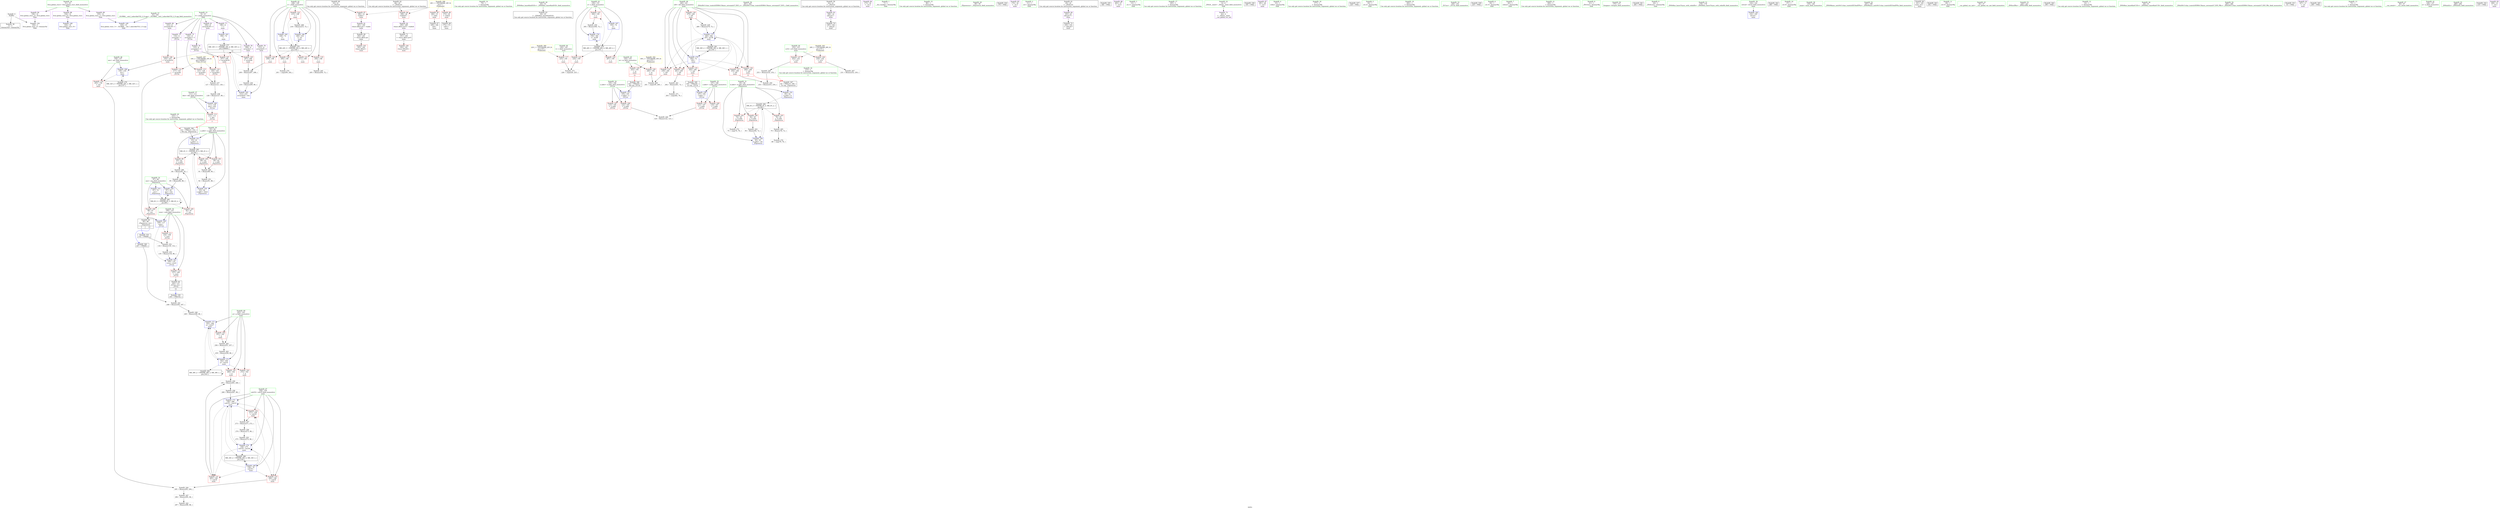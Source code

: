 digraph "SVFG" {
	label="SVFG";

	Node0x55f31695bf60 [shape=record,color=grey,label="{NodeID: 0\nNullPtr}"];
	Node0x55f31695bf60 -> Node0x55f31697b7b0[style=solid];
	Node0x55f31695bf60 -> Node0x55f3169814a0[style=solid];
	Node0x55f3169a8130 [shape=record,color=black,label="{NodeID: 346\n61 = PHI(131, 232, )\n0th arg _Z5powerxx }"];
	Node0x55f3169a8130 -> Node0x55f3169815a0[style=solid];
	Node0x55f31697eb70 [shape=record,color=grey,label="{NodeID: 263\n259 = Binary(258, 86, )\n}"];
	Node0x55f31697eb70 -> Node0x55f3169826b0[style=solid];
	Node0x55f316979ec0 [shape=record,color=red,label="{NodeID: 97\n180\<--23\nvtable\<--\nmain\n}"];
	Node0x55f316979ec0 -> Node0x55f31697d430[style=solid];
	Node0x55f316978180 [shape=record,color=green,label="{NodeID: 14\n76\<--1\n\<--dummyObj\nCan only get source location for instruction, argument, global var or function.}"];
	Node0x55f3169943c0 [shape=record,color=black,label="{NodeID: 277\nMR_16V_3 = PHI(MR_16V_4, MR_16V_2, )\npts\{100000 \}\n|{|<s4>12}}"];
	Node0x55f3169943c0 -> Node0x55f316981030[style=dashed];
	Node0x55f3169943c0 -> Node0x55f316981100[style=dashed];
	Node0x55f3169943c0 -> Node0x55f3169811d0[style=dashed];
	Node0x55f3169943c0 -> Node0x55f316982100[style=dashed];
	Node0x55f3169943c0:s4 -> Node0x55f316999d60[style=dashed,color=red];
	Node0x55f31697aa20 [shape=record,color=red,label="{NodeID: 111\n130\<--109\n\<--num\n_Z1Cxx\n}"];
	Node0x55f31697aa20 -> Node0x55f316988490[style=solid];
	Node0x55f316978cf0 [shape=record,color=green,label="{NodeID: 28\n45\<--51\n_ZNSt8ios_base4InitD1Ev\<--_ZNSt8ios_base4InitD1Ev_field_insensitive\n}"];
	Node0x55f316978cf0 -> Node0x55f31697bcb0[style=solid];
	Node0x55f31697fff0 [shape=record,color=red,label="{NodeID: 125\n304\<--150\n\<--z\nmain\n}"];
	Node0x55f31697fff0 -> Node0x55f316988790[style=solid];
	Node0x55f316979910 [shape=record,color=green,label="{NodeID: 42\n148\<--149\ni\<--i_field_insensitive\nmain\n}"];
	Node0x55f316979910 -> Node0x55f31697fa40[style=solid];
	Node0x55f316979910 -> Node0x55f31697fb10[style=solid];
	Node0x55f316979910 -> Node0x55f31697fbe0[style=solid];
	Node0x55f316979910 -> Node0x55f31697fcb0[style=solid];
	Node0x55f316979910 -> Node0x55f31697fd80[style=solid];
	Node0x55f316979910 -> Node0x55f316982030[style=solid];
	Node0x55f316979910 -> Node0x55f3169821d0[style=solid];
	Node0x55f316980b50 [shape=record,color=red,label="{NodeID: 139\n279\<--160\n\<--i20\nmain\n}"];
	Node0x55f316980b50 -> Node0x55f316987110[style=solid];
	Node0x55f31697b5b0 [shape=record,color=green,label="{NodeID: 56\n301\<--302\n_ZStlsISt11char_traitsIcEERSt13basic_ostreamIcT_ES5_c\<--_ZStlsISt11char_traitsIcEERSt13basic_ostreamIcT_ES5_c_field_insensitive\n}"];
	Node0x55f316986c90 [shape=record,color=grey,label="{NodeID: 236\n210 = Binary(209, 86, )\n}"];
	Node0x55f316986c90 -> Node0x55f316982100[style=solid];
	Node0x55f316981740 [shape=record,color=blue,label="{NodeID: 153\n67\<--72\nans\<--\n_Z5powerxx\n}"];
	Node0x55f316981740 -> Node0x55f316996bc0[style=dashed];
	Node0x55f31697c290 [shape=record,color=black,label="{NodeID: 70\n185\<--184\n\<--add.ptr\nmain\n}"];
	Node0x55f3169a7330 [shape=record,color=black,label="{NodeID: 333\n132 = PHI(60, )\n}"];
	Node0x55f3169a7330 -> Node0x55f316988490[style=solid];
	Node0x55f316988190 [shape=record,color=grey,label="{NodeID: 250\n255 = Binary(253, 254, )\n}"];
	Node0x55f3169822a0 [shape=record,color=blue,label="{NodeID: 167\n150\<--72\nz\<--\nmain\n}"];
	Node0x55f3169822a0 -> Node0x55f3169948c0[style=dashed];
	Node0x55f31697cdf0 [shape=record,color=purple,label="{NodeID: 84\n173\<--16\n\<--.str.2\nmain\n}"];
	Node0x55f3169706c0 [shape=record,color=green,label="{NodeID: 1\n7\<--1\n__dso_handle\<--dummyObj\nGlob }"];
	Node0x55f3169a8400 [shape=record,color=black,label="{NodeID: 347\n62 = PHI(133, 246, )\n1st arg _Z5powerxx }"];
	Node0x55f3169a8400 -> Node0x55f316981670[style=solid];
	Node0x55f31697ecf0 [shape=record,color=grey,label="{NodeID: 264\n85 = Binary(84, 86, )\n}"];
	Node0x55f31697ecf0 -> Node0x55f316981810[style=solid];
	Node0x55f316979f90 [shape=record,color=red,label="{NodeID: 98\n189\<--26\nvtable4\<--\nmain\n}"];
	Node0x55f316979f90 -> Node0x55f31697d500[style=solid];
	Node0x55f316978210 [shape=record,color=green,label="{NodeID: 15\n86\<--1\n\<--dummyObj\nCan only get source location for instruction, argument, global var or function.}"];
	Node0x55f3169948c0 [shape=record,color=black,label="{NodeID: 278\nMR_26V_3 = PHI(MR_26V_4, MR_26V_2, )\npts\{151 \}\n}"];
	Node0x55f3169948c0 -> Node0x55f31697fe50[style=dashed];
	Node0x55f3169948c0 -> Node0x55f31697ff20[style=dashed];
	Node0x55f3169948c0 -> Node0x55f31697fff0[style=dashed];
	Node0x55f3169948c0 -> Node0x55f3169829f0[style=dashed];
	Node0x55f31697aaf0 [shape=record,color=red,label="{NodeID: 112\n137\<--109\n\<--num\n_Z1Cxx\n}"];
	Node0x55f31697aaf0 -> Node0x55f31697be80[style=solid];
	Node0x55f316978df0 [shape=record,color=green,label="{NodeID: 29\n58\<--59\n_Z5powerxx\<--_Z5powerxx_field_insensitive\n}"];
	Node0x55f3169800c0 [shape=record,color=red,label="{NodeID: 126\n230\<--152\n\<--n14\nmain\n}"];
	Node0x55f3169800c0 -> Node0x55f31697f170[style=solid];
	Node0x55f3169799e0 [shape=record,color=green,label="{NodeID: 43\n150\<--151\nz\<--z_field_insensitive\nmain\n}"];
	Node0x55f3169799e0 -> Node0x55f31697fe50[style=solid];
	Node0x55f3169799e0 -> Node0x55f31697ff20[style=solid];
	Node0x55f3169799e0 -> Node0x55f31697fff0[style=solid];
	Node0x55f3169799e0 -> Node0x55f3169822a0[style=solid];
	Node0x55f3169799e0 -> Node0x55f3169829f0[style=solid];
	Node0x55f316980c20 [shape=record,color=red,label="{NodeID: 140\n251\<--162\n\<--p\nmain\n}"];
	Node0x55f316980c20 -> Node0x55f31697e9f0[style=solid];
	Node0x55f31697b6b0 [shape=record,color=green,label="{NodeID: 57\n33\<--330\n_GLOBAL__sub_I_adarshkr532_2_0.cpp\<--_GLOBAL__sub_I_adarshkr532_2_0.cpp_field_insensitive\n}"];
	Node0x55f31697b6b0 -> Node0x55f3169813a0[style=solid];
	Node0x55f316986e10 [shape=record,color=grey,label="{NodeID: 237\n127 = Binary(121, 126, )\n}"];
	Node0x55f316986e10 -> Node0x55f316986f90[style=solid];
	Node0x55f316981810 [shape=record,color=blue,label="{NodeID: 154\n67\<--85\nans\<--rem\n_Z5powerxx\n}"];
	Node0x55f316981810 -> Node0x55f316996bc0[style=dashed];
	Node0x55f31697c360 [shape=record,color=black,label="{NodeID: 71\n191\<--190\n\<--vbase.offset.ptr5\nmain\n}"];
	Node0x55f31697c360 -> Node0x55f316980f60[style=solid];
	Node0x55f3169a7520 [shape=record,color=black,label="{NodeID: 334\n176 = PHI()\n}"];
	Node0x55f316988310 [shape=record,color=grey,label="{NodeID: 251\n92 = Binary(91, 86, )\n}"];
	Node0x55f316988310 -> Node0x55f3169818e0[style=solid];
	Node0x55f316982370 [shape=record,color=blue,label="{NodeID: 168\n156\<--234\nans\<--\nmain\n}"];
	Node0x55f316982370 -> Node0x55f316980400[style=dashed];
	Node0x55f316982370 -> Node0x55f316994dc0[style=dashed];
	Node0x55f31697cec0 [shape=record,color=purple,label="{NodeID: 85\n174\<--18\n\<--.str.3\nmain\n}"];
	Node0x55f31696ff70 [shape=record,color=green,label="{NodeID: 2\n11\<--1\n.str\<--dummyObj\nGlob }"];
	Node0x55f3169a8580 [shape=record,color=black,label="{NodeID: 348\n103 = PHI(243, )\n0th arg _Z1Cxx }"];
	Node0x55f3169a8580 -> Node0x55f316981a80[style=solid];
	Node0x55f31697ee70 [shape=record,color=grey,label="{NodeID: 265\n79 = Binary(78, 72, )\n}"];
	Node0x55f31697ee70 -> Node0x55f31698b5a0[style=solid];
	Node0x55f31697a060 [shape=record,color=red,label="{NodeID: 99\n83\<--63\n\<--a.addr\n_Z5powerxx\n}"];
	Node0x55f31697a060 -> Node0x55f31697eff0[style=solid];
	Node0x55f3169782a0 [shape=record,color=green,label="{NodeID: 16\n133\<--1\n\<--dummyObj\nCan only get source location for instruction, argument, global var or function.|{<s0>3}}"];
	Node0x55f3169782a0:s0 -> Node0x55f3169a8400[style=solid,color=red];
	Node0x55f316994dc0 [shape=record,color=black,label="{NodeID: 279\nMR_32V_2 = PHI(MR_32V_3, MR_32V_1, )\npts\{157 \}\n}"];
	Node0x55f316994dc0 -> Node0x55f316982370[style=dashed];
	Node0x55f31697abc0 [shape=record,color=red,label="{NodeID: 113\n131\<--111\n\<--den\n_Z1Cxx\n|{<s0>3}}"];
	Node0x55f31697abc0:s0 -> Node0x55f3169a8130[style=solid,color=red];
	Node0x55f316978ef0 [shape=record,color=green,label="{NodeID: 30\n63\<--64\na.addr\<--a.addr_field_insensitive\n_Z5powerxx\n}"];
	Node0x55f316978ef0 -> Node0x55f31697a060[style=solid];
	Node0x55f316978ef0 -> Node0x55f31697a130[style=solid];
	Node0x55f316978ef0 -> Node0x55f31697a200[style=solid];
	Node0x55f316978ef0 -> Node0x55f3169815a0[style=solid];
	Node0x55f316978ef0 -> Node0x55f3169818e0[style=solid];
	Node0x55f316980190 [shape=record,color=red,label="{NodeID: 127\n252\<--152\n\<--n14\nmain\n}"];
	Node0x55f316980190 -> Node0x55f316988010[style=solid];
	Node0x55f316979ab0 [shape=record,color=green,label="{NodeID: 44\n152\<--153\nn14\<--n14_field_insensitive\nmain\n}"];
	Node0x55f316979ab0 -> Node0x55f3169800c0[style=solid];
	Node0x55f316979ab0 -> Node0x55f316980190[style=solid];
	Node0x55f316980cf0 [shape=record,color=red,label="{NodeID: 141\n266\<--162\n\<--p\nmain\n}"];
	Node0x55f316980cf0 -> Node0x55f316988f10[style=solid];
	Node0x55f31697b7b0 [shape=record,color=black,label="{NodeID: 58\n2\<--3\ndummyVal\<--dummyVal\n}"];
	Node0x55f316986f90 [shape=record,color=grey,label="{NodeID: 238\n128 = Binary(127, 86, )\n}"];
	Node0x55f316986f90 -> Node0x55f316981cf0[style=solid];
	Node0x55f3169818e0 [shape=record,color=blue,label="{NodeID: 155\n63\<--92\na.addr\<--rem2\n_Z5powerxx\n}"];
	Node0x55f3169818e0 -> Node0x55f3169961c0[style=dashed];
	Node0x55f31697c430 [shape=record,color=black,label="{NodeID: 72\n194\<--193\n\<--add.ptr7\nmain\n}"];
	Node0x55f3169a75f0 [shape=record,color=black,label="{NodeID: 335\n186 = PHI()\n}"];
	Node0x55f316988490 [shape=record,color=grey,label="{NodeID: 252\n134 = Binary(130, 132, )\n}"];
	Node0x55f316988490 -> Node0x55f316988610[style=solid];
	Node0x55f316982440 [shape=record,color=blue,label="{NodeID: 169\n158\<--76\nsub19\<--\nmain\n}"];
	Node0x55f316982440 -> Node0x55f3169804d0[style=dashed];
	Node0x55f316982440 -> Node0x55f3169805a0[style=dashed];
	Node0x55f316982440 -> Node0x55f316980670[style=dashed];
	Node0x55f316982440 -> Node0x55f316982780[style=dashed];
	Node0x55f316982440 -> Node0x55f316982850[style=dashed];
	Node0x55f316982440 -> Node0x55f3169952c0[style=dashed];
	Node0x55f31697cf90 [shape=record,color=purple,label="{NodeID: 86\n283\<--27\n\<--.str.4\nmain\n}"];
	Node0x55f3169702d0 [shape=record,color=green,label="{NodeID: 3\n13\<--1\n.str.1\<--dummyObj\nGlob }"];
	Node0x55f3169a8690 [shape=record,color=black,label="{NodeID: 349\n104 = PHI(244, )\n1st arg _Z1Cxx }"];
	Node0x55f3169a8690 -> Node0x55f316981b50[style=solid];
	Node0x55f31697eff0 [shape=record,color=grey,label="{NodeID: 266\n84 = Binary(82, 83, )\n}"];
	Node0x55f31697eff0 -> Node0x55f31697ecf0[style=solid];
	Node0x55f31697a130 [shape=record,color=red,label="{NodeID: 100\n89\<--63\n\<--a.addr\n_Z5powerxx\n}"];
	Node0x55f31697a130 -> Node0x55f316989090[style=solid];
	Node0x55f316978330 [shape=record,color=green,label="{NodeID: 17\n165\<--1\n\<--dummyObj\nCan only get source location for instruction, argument, global var or function.}"];
	Node0x55f3169952c0 [shape=record,color=black,label="{NodeID: 280\nMR_34V_2 = PHI(MR_34V_4, MR_34V_1, )\npts\{159 \}\n}"];
	Node0x55f3169952c0 -> Node0x55f316982440[style=dashed];
	Node0x55f31697ac90 [shape=record,color=red,label="{NodeID: 114\n117\<--116\n\<--arrayidx\n_Z1Cxx\n}"];
	Node0x55f31697ac90 -> Node0x55f316981c20[style=solid];
	Node0x55f316978fc0 [shape=record,color=green,label="{NodeID: 31\n65\<--66\nb.addr\<--b.addr_field_insensitive\n_Z5powerxx\n}"];
	Node0x55f316978fc0 -> Node0x55f31697a2d0[style=solid];
	Node0x55f316978fc0 -> Node0x55f31697a3a0[style=solid];
	Node0x55f316978fc0 -> Node0x55f31697a470[style=solid];
	Node0x55f316978fc0 -> Node0x55f316981670[style=solid];
	Node0x55f316978fc0 -> Node0x55f3169819b0[style=solid];
	Node0x55f316980260 [shape=record,color=red,label="{NodeID: 128\n240\<--154\n\<--m\nmain\n}"];
	Node0x55f316980260 -> Node0x55f31697f470[style=solid];
	Node0x55f316979b80 [shape=record,color=green,label="{NodeID: 45\n154\<--155\nm\<--m_field_insensitive\nmain\n}"];
	Node0x55f316979b80 -> Node0x55f316980260[style=solid];
	Node0x55f316979b80 -> Node0x55f316980330[style=solid];
	Node0x55f316980dc0 [shape=record,color=red,label="{NodeID: 142\n272\<--162\n\<--p\nmain\n}"];
	Node0x55f316980dc0 -> Node0x55f316988c10[style=solid];
	Node0x55f31697b8b0 [shape=record,color=black,label="{NodeID: 59\n22\<--21\n\<--_ZSt3cin\nCan only get source location for instruction, argument, global var or function.}"];
	Node0x55f31697b8b0 -> Node0x55f31697d5d0[style=solid];
	Node0x55f316987110 [shape=record,color=grey,label="{NodeID: 239\n280 = Binary(279, 72, )\n}"];
	Node0x55f316987110 -> Node0x55f316982920[style=solid];
	Node0x55f3169819b0 [shape=record,color=blue,label="{NodeID: 156\n65\<--95\nb.addr\<--shr\n_Z5powerxx\n}"];
	Node0x55f3169819b0 -> Node0x55f3169966c0[style=dashed];
	Node0x55f31697c500 [shape=record,color=purple,label="{NodeID: 73\n42\<--4\n\<--_ZStL8__ioinit\n__cxx_global_var_init\n}"];
	Node0x55f3169a76c0 [shape=record,color=black,label="{NodeID: 336\n195 = PHI()\n}"];
	Node0x55f316988610 [shape=record,color=grey,label="{NodeID: 253\n135 = Binary(134, 86, )\n}"];
	Node0x55f316988610 -> Node0x55f316981dc0[style=solid];
	Node0x55f316982510 [shape=record,color=blue,label="{NodeID: 170\n160\<--72\ni20\<--\nmain\n}"];
	Node0x55f316982510 -> Node0x55f316980740[style=dashed];
	Node0x55f316982510 -> Node0x55f316980810[style=dashed];
	Node0x55f316982510 -> Node0x55f3169808e0[style=dashed];
	Node0x55f316982510 -> Node0x55f3169809b0[style=dashed];
	Node0x55f316982510 -> Node0x55f316980a80[style=dashed];
	Node0x55f316982510 -> Node0x55f316980b50[style=dashed];
	Node0x55f316982510 -> Node0x55f316982920[style=dashed];
	Node0x55f316982510 -> Node0x55f3169957c0[style=dashed];
	Node0x55f31697d060 [shape=record,color=purple,label="{NodeID: 87\n291\<--29\n\<--.str.5\nmain\n}"];
	Node0x55f3169714e0 [shape=record,color=green,label="{NodeID: 4\n15\<--1\nstdin\<--dummyObj\nGlob }"];
	Node0x55f31697f170 [shape=record,color=grey,label="{NodeID: 267\n231 = Binary(232, 230, )\n}"];
	Node0x55f31697a200 [shape=record,color=red,label="{NodeID: 101\n90\<--63\n\<--a.addr\n_Z5powerxx\n}"];
	Node0x55f31697a200 -> Node0x55f316989090[style=solid];
	Node0x55f3169783c0 [shape=record,color=green,label="{NodeID: 18\n177\<--1\n\<--dummyObj\nCan only get source location for instruction, argument, global var or function.}"];
	Node0x55f3169957c0 [shape=record,color=black,label="{NodeID: 281\nMR_36V_2 = PHI(MR_36V_4, MR_36V_1, )\npts\{161 \}\n}"];
	Node0x55f3169957c0 -> Node0x55f316982510[style=dashed];
	Node0x55f31697ad60 [shape=record,color=red,label="{NodeID: 115\n121\<--120\n\<--arrayidx1\n_Z1Cxx\n}"];
	Node0x55f31697ad60 -> Node0x55f316986e10[style=solid];
	Node0x55f316979090 [shape=record,color=green,label="{NodeID: 32\n67\<--68\nans\<--ans_field_insensitive\n_Z5powerxx\n}"];
	Node0x55f316979090 -> Node0x55f31697a540[style=solid];
	Node0x55f316979090 -> Node0x55f31697a610[style=solid];
	Node0x55f316979090 -> Node0x55f316981740[style=solid];
	Node0x55f316979090 -> Node0x55f316981810[style=solid];
	Node0x55f316980330 [shape=record,color=red,label="{NodeID: 129\n243\<--154\n\<--m\nmain\n|{<s0>12}}"];
	Node0x55f316980330:s0 -> Node0x55f3169a8580[style=solid,color=red];
	Node0x55f316979c50 [shape=record,color=green,label="{NodeID: 46\n156\<--157\nans\<--ans_field_insensitive\nmain\n}"];
	Node0x55f316979c50 -> Node0x55f316980400[style=solid];
	Node0x55f316979c50 -> Node0x55f316982370[style=solid];
	Node0x55f316980e90 [shape=record,color=red,label="{NodeID: 143\n183\<--182\nvbase.offset\<--\nmain\n}"];
	Node0x55f31697b9b0 [shape=record,color=black,label="{NodeID: 60\n23\<--21\n\<--_ZSt3cin\nCan only get source location for instruction, argument, global var or function.}"];
	Node0x55f31697b9b0 -> Node0x55f316979ec0[style=solid];
	Node0x55f316987290 [shape=record,color=grey,label="{NodeID: 240\n209 = Binary(207, 208, )\n}"];
	Node0x55f316987290 -> Node0x55f316986c90[style=solid];
	Node0x55f316981a80 [shape=record,color=blue,label="{NodeID: 157\n105\<--103\nn.addr\<--n\n_Z1Cxx\n}"];
	Node0x55f316981a80 -> Node0x55f31697a6e0[style=dashed];
	Node0x55f316981a80 -> Node0x55f31697a7b0[style=dashed];
	Node0x55f31697c5d0 [shape=record,color=purple,label="{NodeID: 74\n116\<--8\narrayidx\<--f\n_Z1Cxx\n}"];
	Node0x55f31697c5d0 -> Node0x55f31697ac90[style=solid];
	Node0x55f3169a7790 [shape=record,color=black,label="{NodeID: 337\n228 = PHI()\n}"];
	Node0x55f316988790 [shape=record,color=grey,label="{NodeID: 254\n305 = Binary(304, 72, )\n}"];
	Node0x55f316988790 -> Node0x55f3169829f0[style=solid];
	Node0x55f3169825e0 [shape=record,color=blue,label="{NodeID: 171\n162\<--249\np\<--rem27\nmain\n}"];
	Node0x55f3169825e0 -> Node0x55f316980c20[style=dashed];
	Node0x55f3169825e0 -> Node0x55f3169826b0[style=dashed];
	Node0x55f31697d130 [shape=record,color=purple,label="{NodeID: 88\n334\<--31\nllvm.global_ctors_0\<--llvm.global_ctors\nGlob }"];
	Node0x55f31697d130 -> Node0x55f3169812a0[style=solid];
	Node0x55f316971360 [shape=record,color=green,label="{NodeID: 5\n16\<--1\n.str.2\<--dummyObj\nGlob }"];
	Node0x55f31697f2f0 [shape=record,color=grey,label="{NodeID: 268\n216 = Binary(215, 72, )\n}"];
	Node0x55f31697f2f0 -> Node0x55f3169821d0[style=solid];
	Node0x55f31697a2d0 [shape=record,color=red,label="{NodeID: 102\n74\<--65\n\<--b.addr\n_Z5powerxx\n}"];
	Node0x55f31697a2d0 -> Node0x55f31698b2a0[style=solid];
	Node0x55f316978450 [shape=record,color=green,label="{NodeID: 19\n202\<--1\n\<--dummyObj\nCan only get source location for instruction, argument, global var or function.}"];
	Node0x55f316995cc0 [shape=record,color=black,label="{NodeID: 282\nMR_38V_2 = PHI(MR_38V_3, MR_38V_1, )\npts\{163 \}\n}"];
	Node0x55f316995cc0 -> Node0x55f3169825e0[style=dashed];
	Node0x55f316995cc0 -> Node0x55f316995cc0[style=dashed];
	Node0x55f31697f8a0 [shape=record,color=red,label="{NodeID: 116\n126\<--125\n\<--arrayidx2\n_Z1Cxx\n}"];
	Node0x55f31697f8a0 -> Node0x55f316986e10[style=solid];
	Node0x55f316979160 [shape=record,color=green,label="{NodeID: 33\n100\<--101\n_Z1Cxx\<--_Z1Cxx_field_insensitive\n}"];
	Node0x55f316980400 [shape=record,color=red,label="{NodeID: 130\n293\<--156\n\<--ans\nmain\n}"];
	Node0x55f316980400 -> Node0x55f316987890[style=solid];
	Node0x55f316979d20 [shape=record,color=green,label="{NodeID: 47\n158\<--159\nsub19\<--sub19_field_insensitive\nmain\n}"];
	Node0x55f316979d20 -> Node0x55f3169804d0[style=solid];
	Node0x55f316979d20 -> Node0x55f3169805a0[style=solid];
	Node0x55f316979d20 -> Node0x55f316980670[style=solid];
	Node0x55f316979d20 -> Node0x55f316982440[style=solid];
	Node0x55f316979d20 -> Node0x55f316982780[style=solid];
	Node0x55f316979d20 -> Node0x55f316982850[style=solid];
	Node0x55f316980f60 [shape=record,color=red,label="{NodeID: 144\n192\<--191\nvbase.offset6\<--\nmain\n}"];
	Node0x55f31697bab0 [shape=record,color=black,label="{NodeID: 61\n25\<--24\n\<--_ZSt4cout\nCan only get source location for instruction, argument, global var or function.}"];
	Node0x55f31697bab0 -> Node0x55f31697d6a0[style=solid];
	Node0x55f316987410 [shape=record,color=grey,label="{NodeID: 241\n248 = Binary(245, 247, )\n}"];
	Node0x55f316987410 -> Node0x55f316987e90[style=solid];
	Node0x55f316981b50 [shape=record,color=blue,label="{NodeID: 158\n107\<--104\nr.addr\<--r\n_Z1Cxx\n}"];
	Node0x55f316981b50 -> Node0x55f31697a880[style=dashed];
	Node0x55f316981b50 -> Node0x55f31697a950[style=dashed];
	Node0x55f31697c6a0 [shape=record,color=purple,label="{NodeID: 75\n120\<--8\narrayidx1\<--f\n_Z1Cxx\n}"];
	Node0x55f31697c6a0 -> Node0x55f31697ad60[style=solid];
	Node0x55f3169a7890 [shape=record,color=black,label="{NodeID: 338\n229 = PHI()\n}"];
	Node0x55f316988910 [shape=record,color=grey,label="{NodeID: 255\n275 = Binary(274, 86, )\n}"];
	Node0x55f316988910 -> Node0x55f316982850[style=solid];
	Node0x55f3169826b0 [shape=record,color=blue,label="{NodeID: 172\n162\<--259\np\<--rem32\nmain\n}"];
	Node0x55f3169826b0 -> Node0x55f316980cf0[style=dashed];
	Node0x55f3169826b0 -> Node0x55f316980dc0[style=dashed];
	Node0x55f3169826b0 -> Node0x55f3169825e0[style=dashed];
	Node0x55f3169826b0 -> Node0x55f316995cc0[style=dashed];
	Node0x55f31697d230 [shape=record,color=purple,label="{NodeID: 89\n335\<--31\nllvm.global_ctors_1\<--llvm.global_ctors\nGlob }"];
	Node0x55f31697d230 -> Node0x55f3169813a0[style=solid];
	Node0x55f31695bff0 [shape=record,color=green,label="{NodeID: 6\n18\<--1\n.str.3\<--dummyObj\nGlob }"];
	Node0x55f31697f470 [shape=record,color=grey,label="{NodeID: 269\n241 = cmp(239, 240, )\n}"];
	Node0x55f31697a3a0 [shape=record,color=red,label="{NodeID: 103\n78\<--65\n\<--b.addr\n_Z5powerxx\n}"];
	Node0x55f31697a3a0 -> Node0x55f31697ee70[style=solid];
	Node0x55f316978520 [shape=record,color=green,label="{NodeID: 20\n232\<--1\n\<--dummyObj\nCan only get source location for instruction, argument, global var or function.|{<s0>13}}"];
	Node0x55f316978520:s0 -> Node0x55f3169a8130[style=solid,color=red];
	Node0x55f3169961c0 [shape=record,color=black,label="{NodeID: 283\nMR_2V_3 = PHI(MR_2V_4, MR_2V_2, )\npts\{64 \}\n}"];
	Node0x55f3169961c0 -> Node0x55f31697a060[style=dashed];
	Node0x55f3169961c0 -> Node0x55f31697a130[style=dashed];
	Node0x55f3169961c0 -> Node0x55f31697a200[style=dashed];
	Node0x55f3169961c0 -> Node0x55f3169818e0[style=dashed];
	Node0x55f31697f970 [shape=record,color=red,label="{NodeID: 117\n225\<--144\n\<--t\nmain\n}"];
	Node0x55f31697f970 -> Node0x55f31698b420[style=solid];
	Node0x55f316979260 [shape=record,color=green,label="{NodeID: 34\n105\<--106\nn.addr\<--n.addr_field_insensitive\n_Z1Cxx\n}"];
	Node0x55f316979260 -> Node0x55f31697a6e0[style=solid];
	Node0x55f316979260 -> Node0x55f31697a7b0[style=solid];
	Node0x55f316979260 -> Node0x55f316981a80[style=solid];
	Node0x55f316999d60 [shape=record,color=yellow,style=double,label="{NodeID: 297\n16V_1 = ENCHI(MR_16V_0)\npts\{100000 \}\nFun[_Z1Cxx]}"];
	Node0x55f316999d60 -> Node0x55f31697ac90[style=dashed];
	Node0x55f316999d60 -> Node0x55f31697ad60[style=dashed];
	Node0x55f316999d60 -> Node0x55f31697f8a0[style=dashed];
	Node0x55f3169804d0 [shape=record,color=red,label="{NodeID: 131\n265\<--158\n\<--sub19\nmain\n}"];
	Node0x55f3169804d0 -> Node0x55f316988f10[style=solid];
	Node0x55f31697ae10 [shape=record,color=green,label="{NodeID: 48\n160\<--161\ni20\<--i20_field_insensitive\nmain\n}"];
	Node0x55f31697ae10 -> Node0x55f316980740[style=solid];
	Node0x55f31697ae10 -> Node0x55f316980810[style=solid];
	Node0x55f31697ae10 -> Node0x55f3169808e0[style=solid];
	Node0x55f31697ae10 -> Node0x55f3169809b0[style=solid];
	Node0x55f31697ae10 -> Node0x55f316980a80[style=solid];
	Node0x55f31697ae10 -> Node0x55f316980b50[style=solid];
	Node0x55f31697ae10 -> Node0x55f316982510[style=solid];
	Node0x55f31697ae10 -> Node0x55f316982920[style=solid];
	Node0x55f316981030 [shape=record,color=red,label="{NodeID: 145\n207\<--206\n\<--arrayidx\nmain\n}"];
	Node0x55f316981030 -> Node0x55f316987290[style=solid];
	Node0x55f31697bbb0 [shape=record,color=black,label="{NodeID: 62\n26\<--24\n\<--_ZSt4cout\nCan only get source location for instruction, argument, global var or function.}"];
	Node0x55f31697bbb0 -> Node0x55f316979f90[style=solid];
	Node0x55f316987590 [shape=record,color=grey,label="{NodeID: 242\n297 = Binary(296, 86, )\n}"];
	Node0x55f316981c20 [shape=record,color=blue,label="{NodeID: 159\n109\<--117\nnum\<--\n_Z1Cxx\n}"];
	Node0x55f316981c20 -> Node0x55f31697aa20[style=dashed];
	Node0x55f316981c20 -> Node0x55f316981dc0[style=dashed];
	Node0x55f31697c770 [shape=record,color=purple,label="{NodeID: 76\n125\<--8\narrayidx2\<--f\n_Z1Cxx\n}"];
	Node0x55f31697c770 -> Node0x55f31697f8a0[style=solid];
	Node0x55f3169a7960 [shape=record,color=black,label="{NodeID: 339\n245 = PHI(102, )\n}"];
	Node0x55f3169a7960 -> Node0x55f316987410[style=solid];
	Node0x55f316988a90 [shape=record,color=grey,label="{NodeID: 256\n274 = Binary(273, 86, )\n}"];
	Node0x55f316988a90 -> Node0x55f316988910[style=solid];
	Node0x55f316982780 [shape=record,color=blue,label="{NodeID: 173\n158\<--268\nsub19\<--rem33\nmain\n}"];
	Node0x55f316982780 -> Node0x55f3169804d0[style=dashed];
	Node0x55f316982780 -> Node0x55f3169805a0[style=dashed];
	Node0x55f316982780 -> Node0x55f316980670[style=dashed];
	Node0x55f316982780 -> Node0x55f316982780[style=dashed];
	Node0x55f316982780 -> Node0x55f316982850[style=dashed];
	Node0x55f316982780 -> Node0x55f3169952c0[style=dashed];
	Node0x55f31697d330 [shape=record,color=purple,label="{NodeID: 90\n336\<--31\nllvm.global_ctors_2\<--llvm.global_ctors\nGlob }"];
	Node0x55f31697d330 -> Node0x55f3169814a0[style=solid];
	Node0x55f3169700c0 [shape=record,color=green,label="{NodeID: 7\n20\<--1\nstdout\<--dummyObj\nGlob }"];
	Node0x55f31697f5f0 [shape=record,color=grey,label="{NodeID: 270\n201 = cmp(200, 202, )\n}"];
	Node0x55f31697a470 [shape=record,color=red,label="{NodeID: 104\n94\<--65\n\<--b.addr\n_Z5powerxx\n}"];
	Node0x55f31697a470 -> Node0x55f316987710[style=solid];
	Node0x55f3169785f0 [shape=record,color=green,label="{NodeID: 21\n300\<--1\n\<--dummyObj\nCan only get source location for instruction, argument, global var or function.}"];
	Node0x55f3169966c0 [shape=record,color=black,label="{NodeID: 284\nMR_4V_3 = PHI(MR_4V_4, MR_4V_2, )\npts\{66 \}\n}"];
	Node0x55f3169966c0 -> Node0x55f31697a2d0[style=dashed];
	Node0x55f3169966c0 -> Node0x55f31697a3a0[style=dashed];
	Node0x55f3169966c0 -> Node0x55f31697a470[style=dashed];
	Node0x55f3169966c0 -> Node0x55f3169819b0[style=dashed];
	Node0x55f31697fa40 [shape=record,color=red,label="{NodeID: 118\n200\<--148\n\<--i\nmain\n}"];
	Node0x55f31697fa40 -> Node0x55f31697f5f0[style=solid];
	Node0x55f316979330 [shape=record,color=green,label="{NodeID: 35\n107\<--108\nr.addr\<--r.addr_field_insensitive\n_Z1Cxx\n}"];
	Node0x55f316979330 -> Node0x55f31697a880[style=solid];
	Node0x55f316979330 -> Node0x55f31697a950[style=solid];
	Node0x55f316979330 -> Node0x55f316981b50[style=solid];
	Node0x55f316999e40 [shape=record,color=yellow,style=double,label="{NodeID: 298\n18V_1 = ENCHI(MR_18V_0)\npts\{1 \}\nFun[main]}"];
	Node0x55f316999e40 -> Node0x55f31697d770[style=dashed];
	Node0x55f316999e40 -> Node0x55f316979df0[style=dashed];
	Node0x55f316999e40 -> Node0x55f316979ec0[style=dashed];
	Node0x55f316999e40 -> Node0x55f316979f90[style=dashed];
	Node0x55f3169805a0 [shape=record,color=red,label="{NodeID: 132\n271\<--158\n\<--sub19\nmain\n}"];
	Node0x55f3169805a0 -> Node0x55f316988c10[style=solid];
	Node0x55f31697aee0 [shape=record,color=green,label="{NodeID: 49\n162\<--163\np\<--p_field_insensitive\nmain\n}"];
	Node0x55f31697aee0 -> Node0x55f316980c20[style=solid];
	Node0x55f31697aee0 -> Node0x55f316980cf0[style=solid];
	Node0x55f31697aee0 -> Node0x55f316980dc0[style=solid];
	Node0x55f31697aee0 -> Node0x55f3169825e0[style=solid];
	Node0x55f31697aee0 -> Node0x55f3169826b0[style=solid];
	Node0x55f316981100 [shape=record,color=red,label="{NodeID: 146\n234\<--233\n\<--arrayidx18\nmain\n}"];
	Node0x55f316981100 -> Node0x55f316982370[style=solid];
	Node0x55f31697bcb0 [shape=record,color=black,label="{NodeID: 63\n44\<--45\n\<--_ZNSt8ios_base4InitD1Ev\nCan only get source location for instruction, argument, global var or function.}"];
	Node0x55f316987710 [shape=record,color=grey,label="{NodeID: 243\n95 = Binary(94, 72, )\n}"];
	Node0x55f316987710 -> Node0x55f3169819b0[style=solid];
	Node0x55f316981cf0 [shape=record,color=blue,label="{NodeID: 160\n111\<--128\nden\<--rem\n_Z1Cxx\n}"];
	Node0x55f316981cf0 -> Node0x55f31697abc0[style=dashed];
	Node0x55f31697c840 [shape=record,color=purple,label="{NodeID: 77\n196\<--8\n\<--f\nmain\n}"];
	Node0x55f31697c840 -> Node0x55f316981f60[style=solid];
	Node0x55f3169a7b20 [shape=record,color=black,label="{NodeID: 340\n247 = PHI(60, )\n}"];
	Node0x55f3169a7b20 -> Node0x55f316987410[style=solid];
	Node0x55f316988c10 [shape=record,color=grey,label="{NodeID: 257\n273 = Binary(271, 272, )\n}"];
	Node0x55f316988c10 -> Node0x55f316988a90[style=solid];
	Node0x55f316982850 [shape=record,color=blue,label="{NodeID: 174\n158\<--275\nsub19\<--rem36\nmain\n}"];
	Node0x55f316982850 -> Node0x55f3169804d0[style=dashed];
	Node0x55f316982850 -> Node0x55f3169805a0[style=dashed];
	Node0x55f316982850 -> Node0x55f316980670[style=dashed];
	Node0x55f316982850 -> Node0x55f316982780[style=dashed];
	Node0x55f316982850 -> Node0x55f316982850[style=dashed];
	Node0x55f316982850 -> Node0x55f3169952c0[style=dashed];
	Node0x55f31697d430 [shape=record,color=purple,label="{NodeID: 91\n181\<--180\nvbase.offset.ptr\<--vtable\nmain\n}"];
	Node0x55f31697d430 -> Node0x55f31697c1c0[style=solid];
	Node0x55f316977810 [shape=record,color=green,label="{NodeID: 8\n21\<--1\n_ZSt3cin\<--dummyObj\nGlob }"];
	Node0x55f31697f770 [shape=record,color=grey,label="{NodeID: 271\n263 = cmp(262, 76, )\n}"];
	Node0x55f31697a540 [shape=record,color=red,label="{NodeID: 105\n82\<--67\n\<--ans\n_Z5powerxx\n}"];
	Node0x55f31697a540 -> Node0x55f31697eff0[style=solid];
	Node0x55f3169786f0 [shape=record,color=green,label="{NodeID: 22\n4\<--6\n_ZStL8__ioinit\<--_ZStL8__ioinit_field_insensitive\nGlob }"];
	Node0x55f3169786f0 -> Node0x55f31697c500[style=solid];
	Node0x55f316996bc0 [shape=record,color=black,label="{NodeID: 285\nMR_6V_3 = PHI(MR_6V_5, MR_6V_2, )\npts\{68 \}\n}"];
	Node0x55f316996bc0 -> Node0x55f31697a540[style=dashed];
	Node0x55f316996bc0 -> Node0x55f31697a610[style=dashed];
	Node0x55f316996bc0 -> Node0x55f316981810[style=dashed];
	Node0x55f316996bc0 -> Node0x55f316996bc0[style=dashed];
	Node0x55f31697fb10 [shape=record,color=red,label="{NodeID: 119\n204\<--148\n\<--i\nmain\n}"];
	Node0x55f31697fb10 -> Node0x55f316987a10[style=solid];
	Node0x55f316979400 [shape=record,color=green,label="{NodeID: 36\n109\<--110\nnum\<--num_field_insensitive\n_Z1Cxx\n}"];
	Node0x55f316979400 -> Node0x55f31697aa20[style=solid];
	Node0x55f316979400 -> Node0x55f31697aaf0[style=solid];
	Node0x55f316979400 -> Node0x55f316981c20[style=solid];
	Node0x55f316979400 -> Node0x55f316981dc0[style=solid];
	Node0x55f316980670 [shape=record,color=red,label="{NodeID: 133\n294\<--158\n\<--sub19\nmain\n}"];
	Node0x55f316980670 -> Node0x55f316987890[style=solid];
	Node0x55f31697afb0 [shape=record,color=green,label="{NodeID: 50\n170\<--171\nfreopen\<--freopen_field_insensitive\n}"];
	Node0x55f3169811d0 [shape=record,color=red,label="{NodeID: 147\n257\<--256\n\<--arrayidx30\nmain\n}"];
	Node0x55f3169811d0 -> Node0x55f31697e9f0[style=solid];
	Node0x55f31697bdb0 [shape=record,color=black,label="{NodeID: 64\n60\<--98\n_Z5powerxx_ret\<--\n_Z5powerxx\n|{<s0>3|<s1>13}}"];
	Node0x55f31697bdb0:s0 -> Node0x55f3169a7330[style=solid,color=blue];
	Node0x55f31697bdb0:s1 -> Node0x55f3169a7b20[style=solid,color=blue];
	Node0x55f316987890 [shape=record,color=grey,label="{NodeID: 244\n295 = Binary(293, 294, )\n}"];
	Node0x55f316987890 -> Node0x55f316987d10[style=solid];
	Node0x55f316981dc0 [shape=record,color=blue,label="{NodeID: 161\n109\<--135\nnum\<--rem4\n_Z1Cxx\n}"];
	Node0x55f316981dc0 -> Node0x55f31697aaf0[style=dashed];
	Node0x55f31697c910 [shape=record,color=purple,label="{NodeID: 78\n206\<--8\narrayidx\<--f\nmain\n}"];
	Node0x55f31697c910 -> Node0x55f316981030[style=solid];
	Node0x55f3169a7c60 [shape=record,color=black,label="{NodeID: 341\n284 = PHI()\n}"];
	Node0x55f316988d90 [shape=record,color=grey,label="{NodeID: 258\n268 = Binary(267, 86, )\n}"];
	Node0x55f316988d90 -> Node0x55f316982780[style=solid];
	Node0x55f316982920 [shape=record,color=blue,label="{NodeID: 175\n160\<--280\ni20\<--inc38\nmain\n}"];
	Node0x55f316982920 -> Node0x55f316980740[style=dashed];
	Node0x55f316982920 -> Node0x55f316980810[style=dashed];
	Node0x55f316982920 -> Node0x55f3169808e0[style=dashed];
	Node0x55f316982920 -> Node0x55f3169809b0[style=dashed];
	Node0x55f316982920 -> Node0x55f316980a80[style=dashed];
	Node0x55f316982920 -> Node0x55f316980b50[style=dashed];
	Node0x55f316982920 -> Node0x55f316982920[style=dashed];
	Node0x55f316982920 -> Node0x55f3169957c0[style=dashed];
	Node0x55f31697d500 [shape=record,color=purple,label="{NodeID: 92\n190\<--189\nvbase.offset.ptr5\<--vtable4\nmain\n}"];
	Node0x55f31697d500 -> Node0x55f31697c360[style=solid];
	Node0x55f3169778a0 [shape=record,color=green,label="{NodeID: 9\n24\<--1\n_ZSt4cout\<--dummyObj\nGlob }"];
	Node0x55f31698b2a0 [shape=record,color=grey,label="{NodeID: 272\n75 = cmp(74, 76, )\n}"];
	Node0x55f31697a610 [shape=record,color=red,label="{NodeID: 106\n98\<--67\n\<--ans\n_Z5powerxx\n}"];
	Node0x55f31697a610 -> Node0x55f31697bdb0[style=solid];
	Node0x55f3169787f0 [shape=record,color=green,label="{NodeID: 23\n8\<--10\nf\<--f_field_insensitive\nGlob }"];
	Node0x55f3169787f0 -> Node0x55f31697c5d0[style=solid];
	Node0x55f3169787f0 -> Node0x55f31697c6a0[style=solid];
	Node0x55f3169787f0 -> Node0x55f31697c770[style=solid];
	Node0x55f3169787f0 -> Node0x55f31697c840[style=solid];
	Node0x55f3169787f0 -> Node0x55f31697c910[style=solid];
	Node0x55f3169787f0 -> Node0x55f31697c9e0[style=solid];
	Node0x55f3169787f0 -> Node0x55f31697cab0[style=solid];
	Node0x55f3169787f0 -> Node0x55f31697cb80[style=solid];
	Node0x55f31697fbe0 [shape=record,color=red,label="{NodeID: 120\n208\<--148\n\<--i\nmain\n}"];
	Node0x55f31697fbe0 -> Node0x55f316987290[style=solid];
	Node0x55f3169794d0 [shape=record,color=green,label="{NodeID: 37\n111\<--112\nden\<--den_field_insensitive\n_Z1Cxx\n}"];
	Node0x55f3169794d0 -> Node0x55f31697abc0[style=solid];
	Node0x55f3169794d0 -> Node0x55f316981cf0[style=solid];
	Node0x55f31699a030 [shape=record,color=yellow,style=double,label="{NodeID: 300\n22V_1 = ENCHI(MR_22V_0)\npts\{145 \}\nFun[main]}"];
	Node0x55f31699a030 -> Node0x55f31697f970[style=dashed];
	Node0x55f316980740 [shape=record,color=red,label="{NodeID: 134\n239\<--160\n\<--i20\nmain\n}"];
	Node0x55f316980740 -> Node0x55f31697f470[style=solid];
	Node0x55f31697b0b0 [shape=record,color=green,label="{NodeID: 51\n178\<--179\n_ZNSt8ios_base15sync_with_stdioEb\<--_ZNSt8ios_base15sync_with_stdioEb_field_insensitive\n}"];
	Node0x55f3169812a0 [shape=record,color=blue,label="{NodeID: 148\n334\<--32\nllvm.global_ctors_0\<--\nGlob }"];
	Node0x55f31697be80 [shape=record,color=black,label="{NodeID: 65\n102\<--137\n_Z1Cxx_ret\<--\n_Z1Cxx\n|{<s0>12}}"];
	Node0x55f31697be80:s0 -> Node0x55f3169a7960[style=solid,color=blue];
	Node0x55f316987a10 [shape=record,color=grey,label="{NodeID: 245\n205 = Binary(204, 72, )\n}"];
	Node0x55f316981e90 [shape=record,color=blue,label="{NodeID: 162\n142\<--165\nretval\<--\nmain\n}"];
	Node0x55f31697c9e0 [shape=record,color=purple,label="{NodeID: 79\n212\<--8\narrayidx9\<--f\nmain\n}"];
	Node0x55f31697c9e0 -> Node0x55f316982100[style=solid];
	Node0x55f3169a7d30 [shape=record,color=black,label="{NodeID: 342\n288 = PHI()\n}"];
	Node0x55f316988f10 [shape=record,color=grey,label="{NodeID: 259\n267 = Binary(265, 266, )\n}"];
	Node0x55f316988f10 -> Node0x55f316988d90[style=solid];
	Node0x55f3169829f0 [shape=record,color=blue,label="{NodeID: 176\n150\<--305\nz\<--inc49\nmain\n}"];
	Node0x55f3169829f0 -> Node0x55f3169948c0[style=dashed];
	Node0x55f31697d5d0 [shape=record,color=purple,label="{NodeID: 93\n184\<--22\nadd.ptr\<--\nmain\n}"];
	Node0x55f31697d5d0 -> Node0x55f31697c290[style=solid];
	Node0x55f316977930 [shape=record,color=green,label="{NodeID: 10\n27\<--1\n.str.4\<--dummyObj\nGlob }"];
	Node0x55f31698b420 [shape=record,color=grey,label="{NodeID: 273\n226 = cmp(224, 225, )\n}"];
	Node0x55f31697a6e0 [shape=record,color=red,label="{NodeID: 107\n115\<--105\n\<--n.addr\n_Z1Cxx\n}"];
	Node0x55f3169788f0 [shape=record,color=green,label="{NodeID: 24\n31\<--35\nllvm.global_ctors\<--llvm.global_ctors_field_insensitive\nGlob }"];
	Node0x55f3169788f0 -> Node0x55f31697d130[style=solid];
	Node0x55f3169788f0 -> Node0x55f31697d230[style=solid];
	Node0x55f3169788f0 -> Node0x55f31697d330[style=solid];
	Node0x55f31697fcb0 [shape=record,color=red,label="{NodeID: 121\n211\<--148\n\<--i\nmain\n}"];
	Node0x55f3169795a0 [shape=record,color=green,label="{NodeID: 38\n139\<--140\nmain\<--main_field_insensitive\n}"];
	Node0x55f316980810 [shape=record,color=red,label="{NodeID: 135\n244\<--160\n\<--i20\nmain\n|{<s0>12}}"];
	Node0x55f316980810:s0 -> Node0x55f3169a8690[style=solid,color=red];
	Node0x55f31697b1b0 [shape=record,color=green,label="{NodeID: 52\n187\<--188\n_ZNSt9basic_iosIcSt11char_traitsIcEE3tieEPSo\<--_ZNSt9basic_iosIcSt11char_traitsIcEE3tieEPSo_field_insensitive\n}"];
	Node0x55f3169813a0 [shape=record,color=blue,label="{NodeID: 149\n335\<--33\nllvm.global_ctors_1\<--_GLOBAL__sub_I_adarshkr532_2_0.cpp\nGlob }"];
	Node0x55f31697bf50 [shape=record,color=black,label="{NodeID: 66\n141\<--165\nmain_ret\<--\nmain\n}"];
	Node0x55f316987b90 [shape=record,color=grey,label="{NodeID: 246\n124 = Binary(122, 123, )\n}"];
	Node0x55f316981f60 [shape=record,color=blue,label="{NodeID: 163\n196\<--72\n\<--\nmain\n}"];
	Node0x55f316981f60 -> Node0x55f3169943c0[style=dashed];
	Node0x55f31697cab0 [shape=record,color=purple,label="{NodeID: 80\n233\<--8\narrayidx18\<--f\nmain\n}"];
	Node0x55f31697cab0 -> Node0x55f316981100[style=solid];
	Node0x55f3169a7e00 [shape=record,color=black,label="{NodeID: 343\n292 = PHI()\n}"];
	Node0x55f316989090 [shape=record,color=grey,label="{NodeID: 260\n91 = Binary(89, 90, )\n}"];
	Node0x55f316989090 -> Node0x55f316988310[style=solid];
	Node0x55f31697d6a0 [shape=record,color=purple,label="{NodeID: 94\n193\<--25\nadd.ptr7\<--\nmain\n}"];
	Node0x55f31697d6a0 -> Node0x55f31697c430[style=solid];
	Node0x55f3169703c0 [shape=record,color=green,label="{NodeID: 11\n29\<--1\n.str.5\<--dummyObj\nGlob }"];
	Node0x55f31698b5a0 [shape=record,color=grey,label="{NodeID: 274\n80 = cmp(79, 76, )\n}"];
	Node0x55f31697a7b0 [shape=record,color=red,label="{NodeID: 108\n122\<--105\n\<--n.addr\n_Z1Cxx\n}"];
	Node0x55f31697a7b0 -> Node0x55f316987b90[style=solid];
	Node0x55f3169789f0 [shape=record,color=green,label="{NodeID: 25\n36\<--37\n__cxx_global_var_init\<--__cxx_global_var_init_field_insensitive\n}"];
	Node0x55f31697fd80 [shape=record,color=red,label="{NodeID: 122\n215\<--148\n\<--i\nmain\n}"];
	Node0x55f31697fd80 -> Node0x55f31697f2f0[style=solid];
	Node0x55f3169796a0 [shape=record,color=green,label="{NodeID: 39\n142\<--143\nretval\<--retval_field_insensitive\nmain\n}"];
	Node0x55f3169796a0 -> Node0x55f316981e90[style=solid];
	Node0x55f3169808e0 [shape=record,color=red,label="{NodeID: 136\n246\<--160\n\<--i20\nmain\n|{<s0>13}}"];
	Node0x55f3169808e0:s0 -> Node0x55f3169a8400[style=solid,color=red];
	Node0x55f31697b2b0 [shape=record,color=green,label="{NodeID: 53\n220\<--221\n_ZNSirsERx\<--_ZNSirsERx_field_insensitive\n}"];
	Node0x55f3169814a0 [shape=record,color=blue, style = dotted,label="{NodeID: 150\n336\<--3\nllvm.global_ctors_2\<--dummyVal\nGlob }"];
	Node0x55f31697c020 [shape=record,color=black,label="{NodeID: 67\n169\<--166\ncall\<--\nmain\n}"];
	Node0x55f316987d10 [shape=record,color=grey,label="{NodeID: 247\n296 = Binary(295, 86, )\n}"];
	Node0x55f316987d10 -> Node0x55f316987590[style=solid];
	Node0x55f316982030 [shape=record,color=blue,label="{NodeID: 164\n148\<--72\ni\<--\nmain\n}"];
	Node0x55f316982030 -> Node0x55f316993ec0[style=dashed];
	Node0x55f31697cb80 [shape=record,color=purple,label="{NodeID: 81\n256\<--8\narrayidx30\<--f\nmain\n}"];
	Node0x55f31697cb80 -> Node0x55f3169811d0[style=solid];
	Node0x55f3169a7ed0 [shape=record,color=black,label="{NodeID: 344\n298 = PHI()\n}"];
	Node0x55f31697e870 [shape=record,color=grey,label="{NodeID: 261\n262 = Binary(261, 72, )\n}"];
	Node0x55f31697e870 -> Node0x55f31697f770[style=solid];
	Node0x55f31697d770 [shape=record,color=red,label="{NodeID: 95\n166\<--15\n\<--stdin\nmain\n}"];
	Node0x55f31697d770 -> Node0x55f31697c020[style=solid];
	Node0x55f316970450 [shape=record,color=green,label="{NodeID: 12\n32\<--1\n\<--dummyObj\nCan only get source location for instruction, argument, global var or function.}"];
	Node0x55f31697a880 [shape=record,color=red,label="{NodeID: 109\n119\<--107\n\<--r.addr\n_Z1Cxx\n}"];
	Node0x55f316978af0 [shape=record,color=green,label="{NodeID: 26\n40\<--41\n_ZNSt8ios_base4InitC1Ev\<--_ZNSt8ios_base4InitC1Ev_field_insensitive\n}"];
	Node0x55f31697fe50 [shape=record,color=red,label="{NodeID: 123\n224\<--150\n\<--z\nmain\n}"];
	Node0x55f31697fe50 -> Node0x55f31698b420[style=solid];
	Node0x55f316979770 [shape=record,color=green,label="{NodeID: 40\n144\<--145\nt\<--t_field_insensitive\nmain\n}"];
	Node0x55f316979770 -> Node0x55f31697f970[style=solid];
	Node0x55f31699a2d0 [shape=record,color=yellow,style=double,label="{NodeID: 303\n28V_1 = ENCHI(MR_28V_0)\npts\{153 \}\nFun[main]}"];
	Node0x55f31699a2d0 -> Node0x55f3169800c0[style=dashed];
	Node0x55f31699a2d0 -> Node0x55f316980190[style=dashed];
	Node0x55f3169809b0 [shape=record,color=red,label="{NodeID: 137\n254\<--160\n\<--i20\nmain\n}"];
	Node0x55f3169809b0 -> Node0x55f316988190[style=solid];
	Node0x55f31697b3b0 [shape=record,color=green,label="{NodeID: 54\n285\<--286\n_ZStlsISt11char_traitsIcEERSt13basic_ostreamIcT_ES5_PKc\<--_ZStlsISt11char_traitsIcEERSt13basic_ostreamIcT_ES5_PKc_field_insensitive\n}"];
	Node0x55f3169815a0 [shape=record,color=blue,label="{NodeID: 151\n63\<--61\na.addr\<--a\n_Z5powerxx\n}"];
	Node0x55f3169815a0 -> Node0x55f3169961c0[style=dashed];
	Node0x55f31697c0f0 [shape=record,color=black,label="{NodeID: 68\n175\<--172\ncall1\<--\nmain\n}"];
	Node0x55f3166766f0 [shape=record,color=black,label="{NodeID: 331\n43 = PHI()\n}"];
	Node0x55f316987e90 [shape=record,color=grey,label="{NodeID: 248\n249 = Binary(248, 86, )\n}"];
	Node0x55f316987e90 -> Node0x55f3169825e0[style=solid];
	Node0x55f316982100 [shape=record,color=blue,label="{NodeID: 165\n212\<--210\narrayidx9\<--rem\nmain\n}"];
	Node0x55f316982100 -> Node0x55f3169943c0[style=dashed];
	Node0x55f31697cc50 [shape=record,color=purple,label="{NodeID: 82\n167\<--11\n\<--.str\nmain\n}"];
	Node0x55f3169a8060 [shape=record,color=black,label="{NodeID: 345\n299 = PHI()\n}"];
	Node0x55f31697e9f0 [shape=record,color=grey,label="{NodeID: 262\n258 = Binary(251, 257, )\n}"];
	Node0x55f31697e9f0 -> Node0x55f31697eb70[style=solid];
	Node0x55f316979df0 [shape=record,color=red,label="{NodeID: 96\n172\<--20\n\<--stdout\nmain\n}"];
	Node0x55f316979df0 -> Node0x55f31697c0f0[style=solid];
	Node0x55f3169704e0 [shape=record,color=green,label="{NodeID: 13\n72\<--1\n\<--dummyObj\nCan only get source location for instruction, argument, global var or function.}"];
	Node0x55f316993ec0 [shape=record,color=black,label="{NodeID: 276\nMR_24V_3 = PHI(MR_24V_4, MR_24V_2, )\npts\{149 \}\n}"];
	Node0x55f316993ec0 -> Node0x55f31697fa40[style=dashed];
	Node0x55f316993ec0 -> Node0x55f31697fb10[style=dashed];
	Node0x55f316993ec0 -> Node0x55f31697fbe0[style=dashed];
	Node0x55f316993ec0 -> Node0x55f31697fcb0[style=dashed];
	Node0x55f316993ec0 -> Node0x55f31697fd80[style=dashed];
	Node0x55f316993ec0 -> Node0x55f3169821d0[style=dashed];
	Node0x55f31697a950 [shape=record,color=red,label="{NodeID: 110\n123\<--107\n\<--r.addr\n_Z1Cxx\n}"];
	Node0x55f31697a950 -> Node0x55f316987b90[style=solid];
	Node0x55f316978bf0 [shape=record,color=green,label="{NodeID: 27\n46\<--47\n__cxa_atexit\<--__cxa_atexit_field_insensitive\n}"];
	Node0x55f31697ff20 [shape=record,color=red,label="{NodeID: 124\n287\<--150\n\<--z\nmain\n}"];
	Node0x55f316979840 [shape=record,color=green,label="{NodeID: 41\n146\<--147\nn\<--n_field_insensitive\nmain\n}"];
	Node0x55f31699a3b0 [shape=record,color=yellow,style=double,label="{NodeID: 304\n30V_1 = ENCHI(MR_30V_0)\npts\{155 \}\nFun[main]}"];
	Node0x55f31699a3b0 -> Node0x55f316980260[style=dashed];
	Node0x55f31699a3b0 -> Node0x55f316980330[style=dashed];
	Node0x55f316980a80 [shape=record,color=red,label="{NodeID: 138\n261\<--160\n\<--i20\nmain\n}"];
	Node0x55f316980a80 -> Node0x55f31697e870[style=solid];
	Node0x55f31697b4b0 [shape=record,color=green,label="{NodeID: 55\n289\<--290\n_ZNSolsEx\<--_ZNSolsEx_field_insensitive\n}"];
	Node0x55f316981670 [shape=record,color=blue,label="{NodeID: 152\n65\<--62\nb.addr\<--b\n_Z5powerxx\n}"];
	Node0x55f316981670 -> Node0x55f3169966c0[style=dashed];
	Node0x55f31697c1c0 [shape=record,color=black,label="{NodeID: 69\n182\<--181\n\<--vbase.offset.ptr\nmain\n}"];
	Node0x55f31697c1c0 -> Node0x55f316980e90[style=solid];
	Node0x55f3169a7230 [shape=record,color=black,label="{NodeID: 332\n219 = PHI()\n}"];
	Node0x55f316988010 [shape=record,color=grey,label="{NodeID: 249\n253 = Binary(232, 252, )\n}"];
	Node0x55f316988010 -> Node0x55f316988190[style=solid];
	Node0x55f3169821d0 [shape=record,color=blue,label="{NodeID: 166\n148\<--216\ni\<--inc\nmain\n}"];
	Node0x55f3169821d0 -> Node0x55f316993ec0[style=dashed];
	Node0x55f31697cd20 [shape=record,color=purple,label="{NodeID: 83\n168\<--13\n\<--.str.1\nmain\n}"];
}
